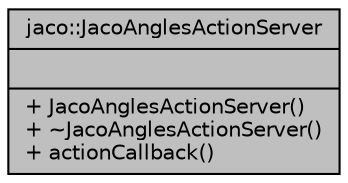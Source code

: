 digraph "jaco::JacoAnglesActionServer"
{
  edge [fontname="Helvetica",fontsize="10",labelfontname="Helvetica",labelfontsize="10"];
  node [fontname="Helvetica",fontsize="10",shape=record];
  Node1 [label="{jaco::JacoAnglesActionServer\n||+ JacoAnglesActionServer()\l+ ~JacoAnglesActionServer()\l+ actionCallback()\l}",height=0.2,width=0.4,color="black", fillcolor="grey75", style="filled", fontcolor="black"];
}
